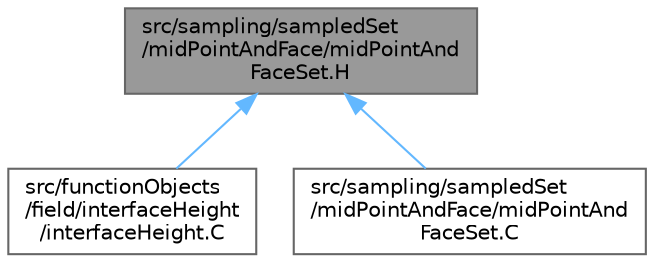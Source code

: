 digraph "src/sampling/sampledSet/midPointAndFace/midPointAndFaceSet.H"
{
 // LATEX_PDF_SIZE
  bgcolor="transparent";
  edge [fontname=Helvetica,fontsize=10,labelfontname=Helvetica,labelfontsize=10];
  node [fontname=Helvetica,fontsize=10,shape=box,height=0.2,width=0.4];
  Node1 [id="Node000001",label="src/sampling/sampledSet\l/midPointAndFace/midPointAnd\lFaceSet.H",height=0.2,width=0.4,color="gray40", fillcolor="grey60", style="filled", fontcolor="black",tooltip=" "];
  Node1 -> Node2 [id="edge1_Node000001_Node000002",dir="back",color="steelblue1",style="solid",tooltip=" "];
  Node2 [id="Node000002",label="src/functionObjects\l/field/interfaceHeight\l/interfaceHeight.C",height=0.2,width=0.4,color="grey40", fillcolor="white", style="filled",URL="$interfaceHeight_8C.html",tooltip=" "];
  Node1 -> Node3 [id="edge2_Node000001_Node000003",dir="back",color="steelblue1",style="solid",tooltip=" "];
  Node3 [id="Node000003",label="src/sampling/sampledSet\l/midPointAndFace/midPointAnd\lFaceSet.C",height=0.2,width=0.4,color="grey40", fillcolor="white", style="filled",URL="$midPointAndFaceSet_8C.html",tooltip=" "];
}
